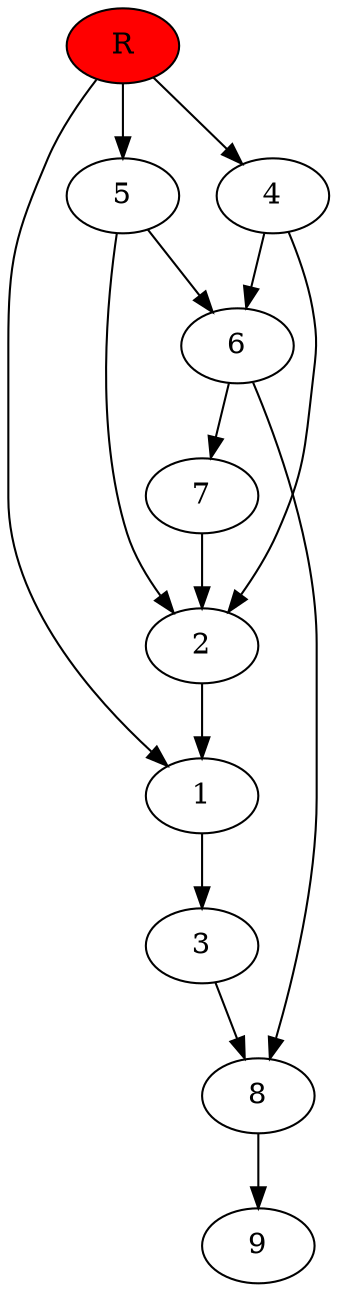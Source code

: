 digraph prb35395 {
	1
	2
	3
	4
	5
	6
	7
	8
	R [fillcolor="#ff0000" style=filled]
	1 -> 3
	2 -> 1
	3 -> 8
	4 -> 2
	4 -> 6
	5 -> 2
	5 -> 6
	6 -> 7
	6 -> 8
	7 -> 2
	8 -> 9
	R -> 1
	R -> 4
	R -> 5
}
